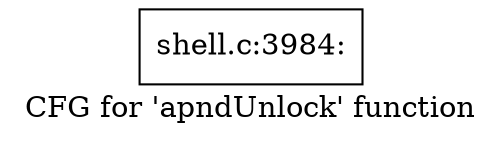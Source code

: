 digraph "CFG for 'apndUnlock' function" {
	label="CFG for 'apndUnlock' function";

	Node0x560276903e90 [shape=record,label="{shell.c:3984:}"];
}
